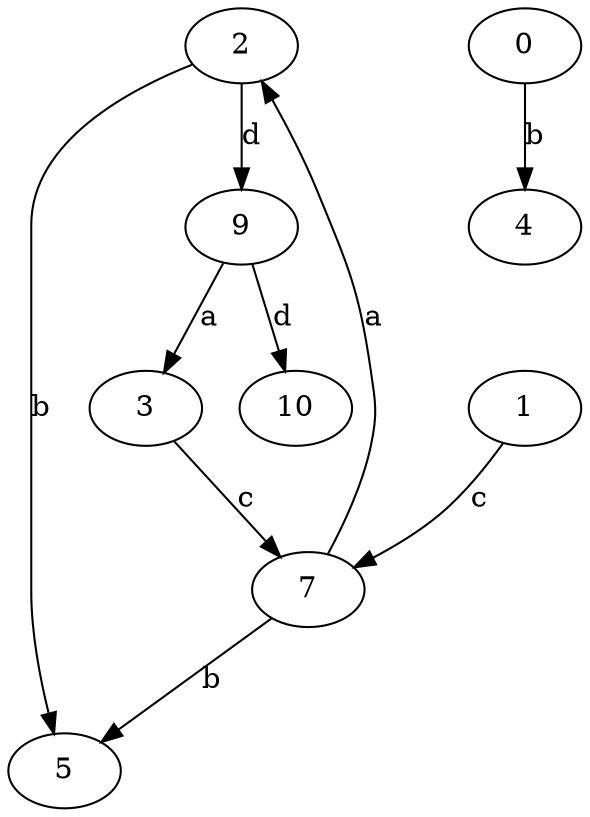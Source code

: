 strict digraph  {
2;
3;
4;
5;
7;
9;
0;
10;
1;
2 -> 5  [label=b];
2 -> 9  [label=d];
3 -> 7  [label=c];
7 -> 2  [label=a];
7 -> 5  [label=b];
9 -> 3  [label=a];
9 -> 10  [label=d];
0 -> 4  [label=b];
1 -> 7  [label=c];
}
